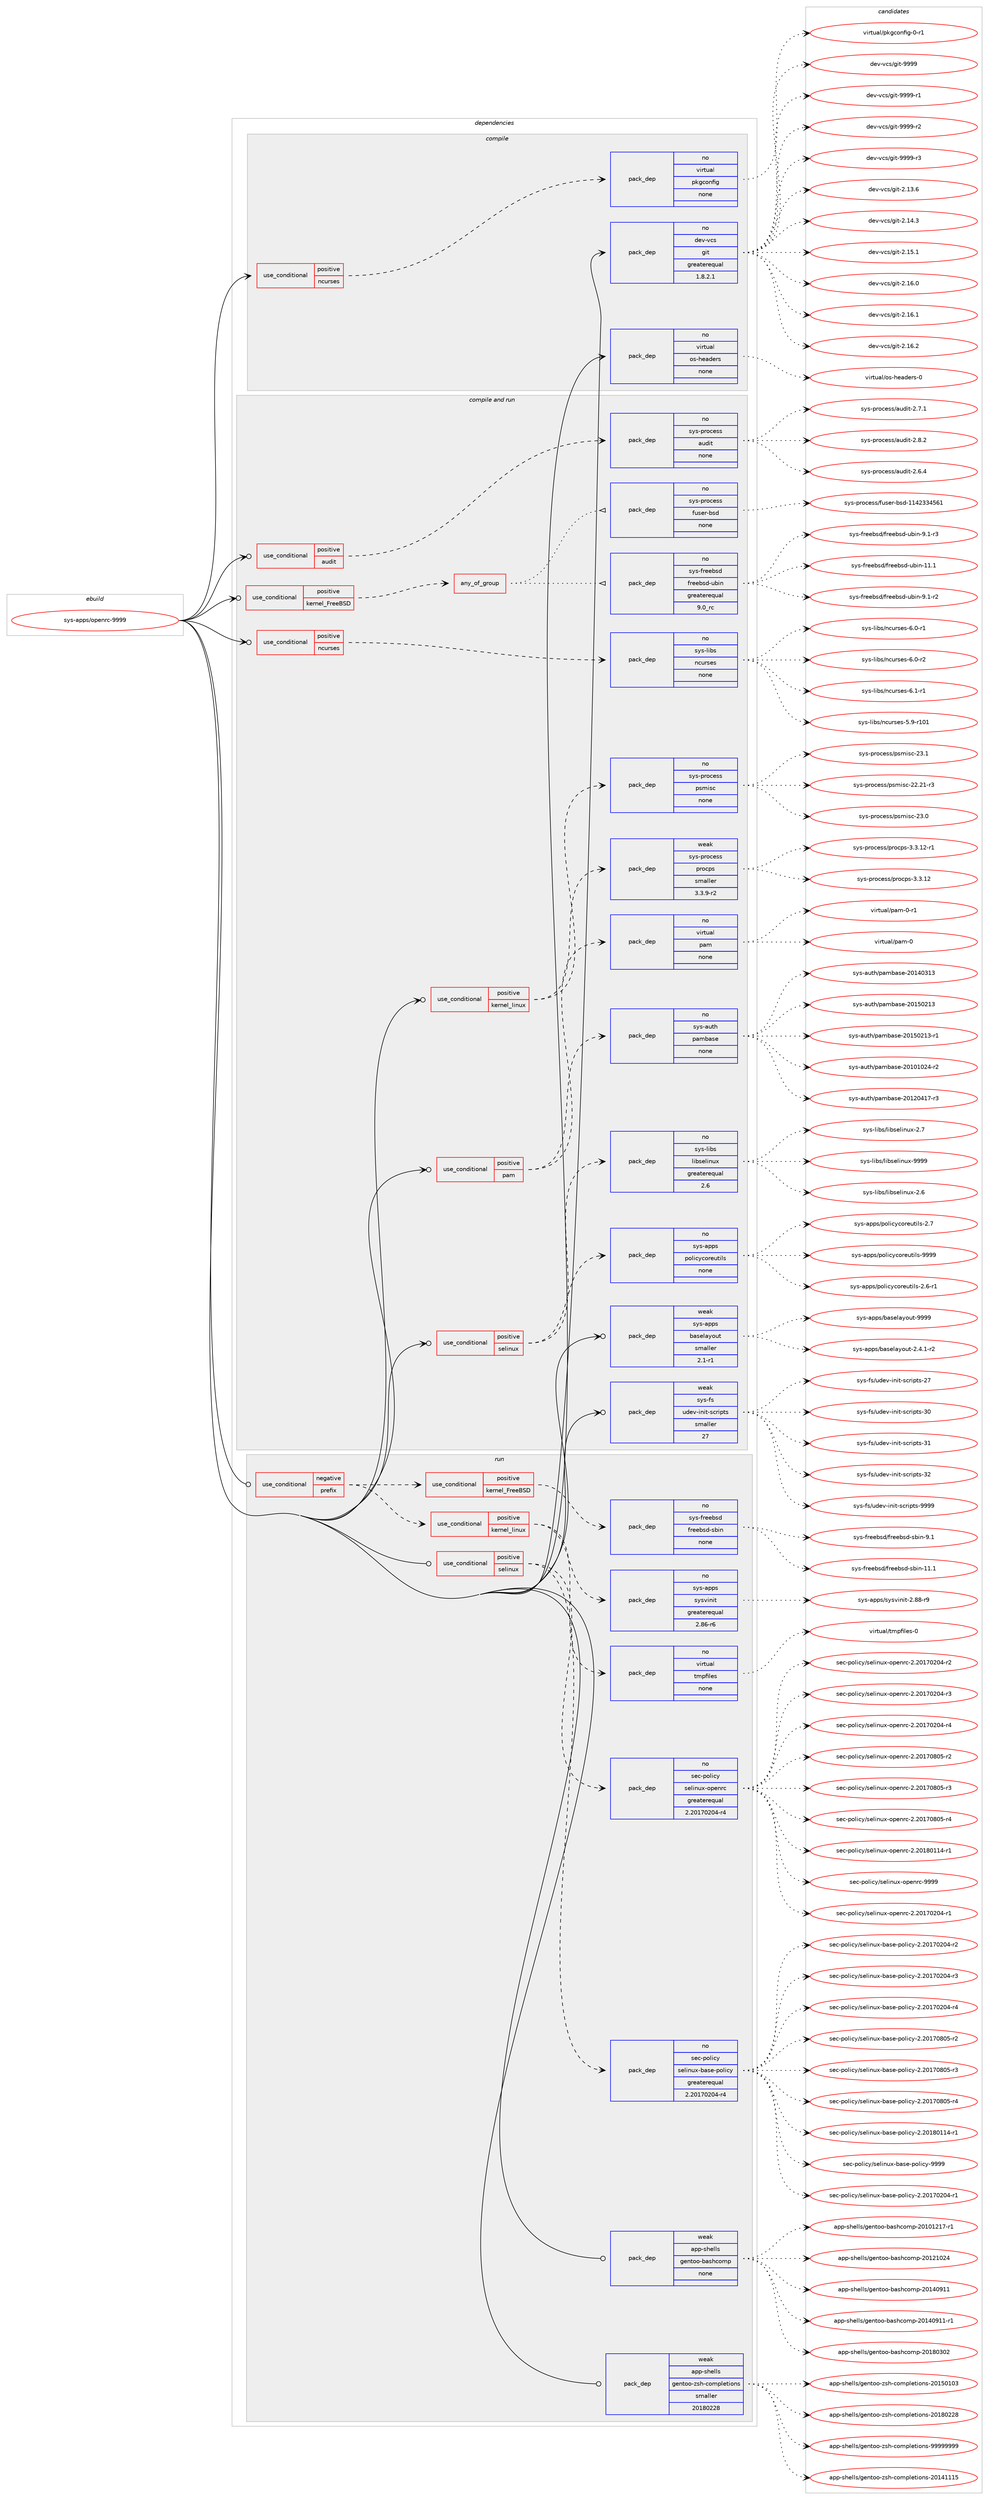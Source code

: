 digraph prolog {

# *************
# Graph options
# *************

newrank=true;
concentrate=true;
compound=true;
graph [rankdir=LR,fontname=Helvetica,fontsize=10,ranksep=1.5];#, ranksep=2.5, nodesep=0.2];
edge  [arrowhead=vee];
node  [fontname=Helvetica,fontsize=10];

# **********
# The ebuild
# **********

subgraph cluster_leftcol {
color=gray;
rank=same;
label=<<i>ebuild</i>>;
id [label="sys-apps/openrc-9999", color=red, width=4, href="../sys-apps/openrc-9999.svg"];
}

# ****************
# The dependencies
# ****************

subgraph cluster_midcol {
color=gray;
label=<<i>dependencies</i>>;
subgraph cluster_compile {
fillcolor="#eeeeee";
style=filled;
label=<<i>compile</i>>;
subgraph cond546 {
dependency6119 [label=<<TABLE BORDER="0" CELLBORDER="1" CELLSPACING="0" CELLPADDING="4"><TR><TD ROWSPAN="3" CELLPADDING="10">use_conditional</TD></TR><TR><TD>positive</TD></TR><TR><TD>ncurses</TD></TR></TABLE>>, shape=none, color=red];
subgraph pack5537 {
dependency6120 [label=<<TABLE BORDER="0" CELLBORDER="1" CELLSPACING="0" CELLPADDING="4" WIDTH="220"><TR><TD ROWSPAN="6" CELLPADDING="30">pack_dep</TD></TR><TR><TD WIDTH="110">no</TD></TR><TR><TD>virtual</TD></TR><TR><TD>pkgconfig</TD></TR><TR><TD>none</TD></TR><TR><TD></TD></TR></TABLE>>, shape=none, color=blue];
}
dependency6119:e -> dependency6120:w [weight=20,style="dashed",arrowhead="vee"];
}
id:e -> dependency6119:w [weight=20,style="solid",arrowhead="vee"];
subgraph pack5538 {
dependency6121 [label=<<TABLE BORDER="0" CELLBORDER="1" CELLSPACING="0" CELLPADDING="4" WIDTH="220"><TR><TD ROWSPAN="6" CELLPADDING="30">pack_dep</TD></TR><TR><TD WIDTH="110">no</TD></TR><TR><TD>dev-vcs</TD></TR><TR><TD>git</TD></TR><TR><TD>greaterequal</TD></TR><TR><TD>1.8.2.1</TD></TR></TABLE>>, shape=none, color=blue];
}
id:e -> dependency6121:w [weight=20,style="solid",arrowhead="vee"];
subgraph pack5539 {
dependency6122 [label=<<TABLE BORDER="0" CELLBORDER="1" CELLSPACING="0" CELLPADDING="4" WIDTH="220"><TR><TD ROWSPAN="6" CELLPADDING="30">pack_dep</TD></TR><TR><TD WIDTH="110">no</TD></TR><TR><TD>virtual</TD></TR><TR><TD>os-headers</TD></TR><TR><TD>none</TD></TR><TR><TD></TD></TR></TABLE>>, shape=none, color=blue];
}
id:e -> dependency6122:w [weight=20,style="solid",arrowhead="vee"];
}
subgraph cluster_compileandrun {
fillcolor="#eeeeee";
style=filled;
label=<<i>compile and run</i>>;
subgraph cond547 {
dependency6123 [label=<<TABLE BORDER="0" CELLBORDER="1" CELLSPACING="0" CELLPADDING="4"><TR><TD ROWSPAN="3" CELLPADDING="10">use_conditional</TD></TR><TR><TD>positive</TD></TR><TR><TD>audit</TD></TR></TABLE>>, shape=none, color=red];
subgraph pack5540 {
dependency6124 [label=<<TABLE BORDER="0" CELLBORDER="1" CELLSPACING="0" CELLPADDING="4" WIDTH="220"><TR><TD ROWSPAN="6" CELLPADDING="30">pack_dep</TD></TR><TR><TD WIDTH="110">no</TD></TR><TR><TD>sys-process</TD></TR><TR><TD>audit</TD></TR><TR><TD>none</TD></TR><TR><TD></TD></TR></TABLE>>, shape=none, color=blue];
}
dependency6123:e -> dependency6124:w [weight=20,style="dashed",arrowhead="vee"];
}
id:e -> dependency6123:w [weight=20,style="solid",arrowhead="odotvee"];
subgraph cond548 {
dependency6125 [label=<<TABLE BORDER="0" CELLBORDER="1" CELLSPACING="0" CELLPADDING="4"><TR><TD ROWSPAN="3" CELLPADDING="10">use_conditional</TD></TR><TR><TD>positive</TD></TR><TR><TD>kernel_FreeBSD</TD></TR></TABLE>>, shape=none, color=red];
subgraph any37 {
dependency6126 [label=<<TABLE BORDER="0" CELLBORDER="1" CELLSPACING="0" CELLPADDING="4"><TR><TD CELLPADDING="10">any_of_group</TD></TR></TABLE>>, shape=none, color=red];subgraph pack5541 {
dependency6127 [label=<<TABLE BORDER="0" CELLBORDER="1" CELLSPACING="0" CELLPADDING="4" WIDTH="220"><TR><TD ROWSPAN="6" CELLPADDING="30">pack_dep</TD></TR><TR><TD WIDTH="110">no</TD></TR><TR><TD>sys-freebsd</TD></TR><TR><TD>freebsd-ubin</TD></TR><TR><TD>greaterequal</TD></TR><TR><TD>9.0_rc</TD></TR></TABLE>>, shape=none, color=blue];
}
dependency6126:e -> dependency6127:w [weight=20,style="dotted",arrowhead="oinv"];
subgraph pack5542 {
dependency6128 [label=<<TABLE BORDER="0" CELLBORDER="1" CELLSPACING="0" CELLPADDING="4" WIDTH="220"><TR><TD ROWSPAN="6" CELLPADDING="30">pack_dep</TD></TR><TR><TD WIDTH="110">no</TD></TR><TR><TD>sys-process</TD></TR><TR><TD>fuser-bsd</TD></TR><TR><TD>none</TD></TR><TR><TD></TD></TR></TABLE>>, shape=none, color=blue];
}
dependency6126:e -> dependency6128:w [weight=20,style="dotted",arrowhead="oinv"];
}
dependency6125:e -> dependency6126:w [weight=20,style="dashed",arrowhead="vee"];
}
id:e -> dependency6125:w [weight=20,style="solid",arrowhead="odotvee"];
subgraph cond549 {
dependency6129 [label=<<TABLE BORDER="0" CELLBORDER="1" CELLSPACING="0" CELLPADDING="4"><TR><TD ROWSPAN="3" CELLPADDING="10">use_conditional</TD></TR><TR><TD>positive</TD></TR><TR><TD>kernel_linux</TD></TR></TABLE>>, shape=none, color=red];
subgraph pack5543 {
dependency6130 [label=<<TABLE BORDER="0" CELLBORDER="1" CELLSPACING="0" CELLPADDING="4" WIDTH="220"><TR><TD ROWSPAN="6" CELLPADDING="30">pack_dep</TD></TR><TR><TD WIDTH="110">no</TD></TR><TR><TD>sys-process</TD></TR><TR><TD>psmisc</TD></TR><TR><TD>none</TD></TR><TR><TD></TD></TR></TABLE>>, shape=none, color=blue];
}
dependency6129:e -> dependency6130:w [weight=20,style="dashed",arrowhead="vee"];
subgraph pack5544 {
dependency6131 [label=<<TABLE BORDER="0" CELLBORDER="1" CELLSPACING="0" CELLPADDING="4" WIDTH="220"><TR><TD ROWSPAN="6" CELLPADDING="30">pack_dep</TD></TR><TR><TD WIDTH="110">weak</TD></TR><TR><TD>sys-process</TD></TR><TR><TD>procps</TD></TR><TR><TD>smaller</TD></TR><TR><TD>3.3.9-r2</TD></TR></TABLE>>, shape=none, color=blue];
}
dependency6129:e -> dependency6131:w [weight=20,style="dashed",arrowhead="vee"];
}
id:e -> dependency6129:w [weight=20,style="solid",arrowhead="odotvee"];
subgraph cond550 {
dependency6132 [label=<<TABLE BORDER="0" CELLBORDER="1" CELLSPACING="0" CELLPADDING="4"><TR><TD ROWSPAN="3" CELLPADDING="10">use_conditional</TD></TR><TR><TD>positive</TD></TR><TR><TD>ncurses</TD></TR></TABLE>>, shape=none, color=red];
subgraph pack5545 {
dependency6133 [label=<<TABLE BORDER="0" CELLBORDER="1" CELLSPACING="0" CELLPADDING="4" WIDTH="220"><TR><TD ROWSPAN="6" CELLPADDING="30">pack_dep</TD></TR><TR><TD WIDTH="110">no</TD></TR><TR><TD>sys-libs</TD></TR><TR><TD>ncurses</TD></TR><TR><TD>none</TD></TR><TR><TD></TD></TR></TABLE>>, shape=none, color=blue];
}
dependency6132:e -> dependency6133:w [weight=20,style="dashed",arrowhead="vee"];
}
id:e -> dependency6132:w [weight=20,style="solid",arrowhead="odotvee"];
subgraph cond551 {
dependency6134 [label=<<TABLE BORDER="0" CELLBORDER="1" CELLSPACING="0" CELLPADDING="4"><TR><TD ROWSPAN="3" CELLPADDING="10">use_conditional</TD></TR><TR><TD>positive</TD></TR><TR><TD>pam</TD></TR></TABLE>>, shape=none, color=red];
subgraph pack5546 {
dependency6135 [label=<<TABLE BORDER="0" CELLBORDER="1" CELLSPACING="0" CELLPADDING="4" WIDTH="220"><TR><TD ROWSPAN="6" CELLPADDING="30">pack_dep</TD></TR><TR><TD WIDTH="110">no</TD></TR><TR><TD>sys-auth</TD></TR><TR><TD>pambase</TD></TR><TR><TD>none</TD></TR><TR><TD></TD></TR></TABLE>>, shape=none, color=blue];
}
dependency6134:e -> dependency6135:w [weight=20,style="dashed",arrowhead="vee"];
subgraph pack5547 {
dependency6136 [label=<<TABLE BORDER="0" CELLBORDER="1" CELLSPACING="0" CELLPADDING="4" WIDTH="220"><TR><TD ROWSPAN="6" CELLPADDING="30">pack_dep</TD></TR><TR><TD WIDTH="110">no</TD></TR><TR><TD>virtual</TD></TR><TR><TD>pam</TD></TR><TR><TD>none</TD></TR><TR><TD></TD></TR></TABLE>>, shape=none, color=blue];
}
dependency6134:e -> dependency6136:w [weight=20,style="dashed",arrowhead="vee"];
}
id:e -> dependency6134:w [weight=20,style="solid",arrowhead="odotvee"];
subgraph cond552 {
dependency6137 [label=<<TABLE BORDER="0" CELLBORDER="1" CELLSPACING="0" CELLPADDING="4"><TR><TD ROWSPAN="3" CELLPADDING="10">use_conditional</TD></TR><TR><TD>positive</TD></TR><TR><TD>selinux</TD></TR></TABLE>>, shape=none, color=red];
subgraph pack5548 {
dependency6138 [label=<<TABLE BORDER="0" CELLBORDER="1" CELLSPACING="0" CELLPADDING="4" WIDTH="220"><TR><TD ROWSPAN="6" CELLPADDING="30">pack_dep</TD></TR><TR><TD WIDTH="110">no</TD></TR><TR><TD>sys-apps</TD></TR><TR><TD>policycoreutils</TD></TR><TR><TD>none</TD></TR><TR><TD></TD></TR></TABLE>>, shape=none, color=blue];
}
dependency6137:e -> dependency6138:w [weight=20,style="dashed",arrowhead="vee"];
subgraph pack5549 {
dependency6139 [label=<<TABLE BORDER="0" CELLBORDER="1" CELLSPACING="0" CELLPADDING="4" WIDTH="220"><TR><TD ROWSPAN="6" CELLPADDING="30">pack_dep</TD></TR><TR><TD WIDTH="110">no</TD></TR><TR><TD>sys-libs</TD></TR><TR><TD>libselinux</TD></TR><TR><TD>greaterequal</TD></TR><TR><TD>2.6</TD></TR></TABLE>>, shape=none, color=blue];
}
dependency6137:e -> dependency6139:w [weight=20,style="dashed",arrowhead="vee"];
}
id:e -> dependency6137:w [weight=20,style="solid",arrowhead="odotvee"];
subgraph pack5550 {
dependency6140 [label=<<TABLE BORDER="0" CELLBORDER="1" CELLSPACING="0" CELLPADDING="4" WIDTH="220"><TR><TD ROWSPAN="6" CELLPADDING="30">pack_dep</TD></TR><TR><TD WIDTH="110">weak</TD></TR><TR><TD>sys-apps</TD></TR><TR><TD>baselayout</TD></TR><TR><TD>smaller</TD></TR><TR><TD>2.1-r1</TD></TR></TABLE>>, shape=none, color=blue];
}
id:e -> dependency6140:w [weight=20,style="solid",arrowhead="odotvee"];
subgraph pack5551 {
dependency6141 [label=<<TABLE BORDER="0" CELLBORDER="1" CELLSPACING="0" CELLPADDING="4" WIDTH="220"><TR><TD ROWSPAN="6" CELLPADDING="30">pack_dep</TD></TR><TR><TD WIDTH="110">weak</TD></TR><TR><TD>sys-fs</TD></TR><TR><TD>udev-init-scripts</TD></TR><TR><TD>smaller</TD></TR><TR><TD>27</TD></TR></TABLE>>, shape=none, color=blue];
}
id:e -> dependency6141:w [weight=20,style="solid",arrowhead="odotvee"];
}
subgraph cluster_run {
fillcolor="#eeeeee";
style=filled;
label=<<i>run</i>>;
subgraph cond553 {
dependency6142 [label=<<TABLE BORDER="0" CELLBORDER="1" CELLSPACING="0" CELLPADDING="4"><TR><TD ROWSPAN="3" CELLPADDING="10">use_conditional</TD></TR><TR><TD>negative</TD></TR><TR><TD>prefix</TD></TR></TABLE>>, shape=none, color=red];
subgraph cond554 {
dependency6143 [label=<<TABLE BORDER="0" CELLBORDER="1" CELLSPACING="0" CELLPADDING="4"><TR><TD ROWSPAN="3" CELLPADDING="10">use_conditional</TD></TR><TR><TD>positive</TD></TR><TR><TD>kernel_linux</TD></TR></TABLE>>, shape=none, color=red];
subgraph pack5552 {
dependency6144 [label=<<TABLE BORDER="0" CELLBORDER="1" CELLSPACING="0" CELLPADDING="4" WIDTH="220"><TR><TD ROWSPAN="6" CELLPADDING="30">pack_dep</TD></TR><TR><TD WIDTH="110">no</TD></TR><TR><TD>sys-apps</TD></TR><TR><TD>sysvinit</TD></TR><TR><TD>greaterequal</TD></TR><TR><TD>2.86-r6</TD></TR></TABLE>>, shape=none, color=blue];
}
dependency6143:e -> dependency6144:w [weight=20,style="dashed",arrowhead="vee"];
subgraph pack5553 {
dependency6145 [label=<<TABLE BORDER="0" CELLBORDER="1" CELLSPACING="0" CELLPADDING="4" WIDTH="220"><TR><TD ROWSPAN="6" CELLPADDING="30">pack_dep</TD></TR><TR><TD WIDTH="110">no</TD></TR><TR><TD>virtual</TD></TR><TR><TD>tmpfiles</TD></TR><TR><TD>none</TD></TR><TR><TD></TD></TR></TABLE>>, shape=none, color=blue];
}
dependency6143:e -> dependency6145:w [weight=20,style="dashed",arrowhead="vee"];
}
dependency6142:e -> dependency6143:w [weight=20,style="dashed",arrowhead="vee"];
subgraph cond555 {
dependency6146 [label=<<TABLE BORDER="0" CELLBORDER="1" CELLSPACING="0" CELLPADDING="4"><TR><TD ROWSPAN="3" CELLPADDING="10">use_conditional</TD></TR><TR><TD>positive</TD></TR><TR><TD>kernel_FreeBSD</TD></TR></TABLE>>, shape=none, color=red];
subgraph pack5554 {
dependency6147 [label=<<TABLE BORDER="0" CELLBORDER="1" CELLSPACING="0" CELLPADDING="4" WIDTH="220"><TR><TD ROWSPAN="6" CELLPADDING="30">pack_dep</TD></TR><TR><TD WIDTH="110">no</TD></TR><TR><TD>sys-freebsd</TD></TR><TR><TD>freebsd-sbin</TD></TR><TR><TD>none</TD></TR><TR><TD></TD></TR></TABLE>>, shape=none, color=blue];
}
dependency6146:e -> dependency6147:w [weight=20,style="dashed",arrowhead="vee"];
}
dependency6142:e -> dependency6146:w [weight=20,style="dashed",arrowhead="vee"];
}
id:e -> dependency6142:w [weight=20,style="solid",arrowhead="odot"];
subgraph cond556 {
dependency6148 [label=<<TABLE BORDER="0" CELLBORDER="1" CELLSPACING="0" CELLPADDING="4"><TR><TD ROWSPAN="3" CELLPADDING="10">use_conditional</TD></TR><TR><TD>positive</TD></TR><TR><TD>selinux</TD></TR></TABLE>>, shape=none, color=red];
subgraph pack5555 {
dependency6149 [label=<<TABLE BORDER="0" CELLBORDER="1" CELLSPACING="0" CELLPADDING="4" WIDTH="220"><TR><TD ROWSPAN="6" CELLPADDING="30">pack_dep</TD></TR><TR><TD WIDTH="110">no</TD></TR><TR><TD>sec-policy</TD></TR><TR><TD>selinux-base-policy</TD></TR><TR><TD>greaterequal</TD></TR><TR><TD>2.20170204-r4</TD></TR></TABLE>>, shape=none, color=blue];
}
dependency6148:e -> dependency6149:w [weight=20,style="dashed",arrowhead="vee"];
subgraph pack5556 {
dependency6150 [label=<<TABLE BORDER="0" CELLBORDER="1" CELLSPACING="0" CELLPADDING="4" WIDTH="220"><TR><TD ROWSPAN="6" CELLPADDING="30">pack_dep</TD></TR><TR><TD WIDTH="110">no</TD></TR><TR><TD>sec-policy</TD></TR><TR><TD>selinux-openrc</TD></TR><TR><TD>greaterequal</TD></TR><TR><TD>2.20170204-r4</TD></TR></TABLE>>, shape=none, color=blue];
}
dependency6148:e -> dependency6150:w [weight=20,style="dashed",arrowhead="vee"];
}
id:e -> dependency6148:w [weight=20,style="solid",arrowhead="odot"];
subgraph pack5557 {
dependency6151 [label=<<TABLE BORDER="0" CELLBORDER="1" CELLSPACING="0" CELLPADDING="4" WIDTH="220"><TR><TD ROWSPAN="6" CELLPADDING="30">pack_dep</TD></TR><TR><TD WIDTH="110">weak</TD></TR><TR><TD>app-shells</TD></TR><TR><TD>gentoo-bashcomp</TD></TR><TR><TD>none</TD></TR><TR><TD></TD></TR></TABLE>>, shape=none, color=blue];
}
id:e -> dependency6151:w [weight=20,style="solid",arrowhead="odot"];
subgraph pack5558 {
dependency6152 [label=<<TABLE BORDER="0" CELLBORDER="1" CELLSPACING="0" CELLPADDING="4" WIDTH="220"><TR><TD ROWSPAN="6" CELLPADDING="30">pack_dep</TD></TR><TR><TD WIDTH="110">weak</TD></TR><TR><TD>app-shells</TD></TR><TR><TD>gentoo-zsh-completions</TD></TR><TR><TD>smaller</TD></TR><TR><TD>20180228</TD></TR></TABLE>>, shape=none, color=blue];
}
id:e -> dependency6152:w [weight=20,style="solid",arrowhead="odot"];
}
}

# **************
# The candidates
# **************

subgraph cluster_choices {
rank=same;
color=gray;
label=<<i>candidates</i>>;

subgraph choice5537 {
color=black;
nodesep=1;
choice11810511411611797108471121071039911111010210510345484511449 [label="virtual/pkgconfig-0-r1", color=red, width=4,href="../virtual/pkgconfig-0-r1.svg"];
dependency6120:e -> choice11810511411611797108471121071039911111010210510345484511449:w [style=dotted,weight="100"];
}
subgraph choice5538 {
color=black;
nodesep=1;
choice10010111845118991154710310511645504649514654 [label="dev-vcs/git-2.13.6", color=red, width=4,href="../dev-vcs/git-2.13.6.svg"];
choice10010111845118991154710310511645504649524651 [label="dev-vcs/git-2.14.3", color=red, width=4,href="../dev-vcs/git-2.14.3.svg"];
choice10010111845118991154710310511645504649534649 [label="dev-vcs/git-2.15.1", color=red, width=4,href="../dev-vcs/git-2.15.1.svg"];
choice10010111845118991154710310511645504649544648 [label="dev-vcs/git-2.16.0", color=red, width=4,href="../dev-vcs/git-2.16.0.svg"];
choice10010111845118991154710310511645504649544649 [label="dev-vcs/git-2.16.1", color=red, width=4,href="../dev-vcs/git-2.16.1.svg"];
choice10010111845118991154710310511645504649544650 [label="dev-vcs/git-2.16.2", color=red, width=4,href="../dev-vcs/git-2.16.2.svg"];
choice1001011184511899115471031051164557575757 [label="dev-vcs/git-9999", color=red, width=4,href="../dev-vcs/git-9999.svg"];
choice10010111845118991154710310511645575757574511449 [label="dev-vcs/git-9999-r1", color=red, width=4,href="../dev-vcs/git-9999-r1.svg"];
choice10010111845118991154710310511645575757574511450 [label="dev-vcs/git-9999-r2", color=red, width=4,href="../dev-vcs/git-9999-r2.svg"];
choice10010111845118991154710310511645575757574511451 [label="dev-vcs/git-9999-r3", color=red, width=4,href="../dev-vcs/git-9999-r3.svg"];
dependency6121:e -> choice10010111845118991154710310511645504649514654:w [style=dotted,weight="100"];
dependency6121:e -> choice10010111845118991154710310511645504649524651:w [style=dotted,weight="100"];
dependency6121:e -> choice10010111845118991154710310511645504649534649:w [style=dotted,weight="100"];
dependency6121:e -> choice10010111845118991154710310511645504649544648:w [style=dotted,weight="100"];
dependency6121:e -> choice10010111845118991154710310511645504649544649:w [style=dotted,weight="100"];
dependency6121:e -> choice10010111845118991154710310511645504649544650:w [style=dotted,weight="100"];
dependency6121:e -> choice1001011184511899115471031051164557575757:w [style=dotted,weight="100"];
dependency6121:e -> choice10010111845118991154710310511645575757574511449:w [style=dotted,weight="100"];
dependency6121:e -> choice10010111845118991154710310511645575757574511450:w [style=dotted,weight="100"];
dependency6121:e -> choice10010111845118991154710310511645575757574511451:w [style=dotted,weight="100"];
}
subgraph choice5539 {
color=black;
nodesep=1;
choice118105114116117971084711111545104101971001011141154548 [label="virtual/os-headers-0", color=red, width=4,href="../virtual/os-headers-0.svg"];
dependency6122:e -> choice118105114116117971084711111545104101971001011141154548:w [style=dotted,weight="100"];
}
subgraph choice5540 {
color=black;
nodesep=1;
choice11512111545112114111991011151154797117100105116455046544652 [label="sys-process/audit-2.6.4", color=red, width=4,href="../sys-process/audit-2.6.4.svg"];
choice11512111545112114111991011151154797117100105116455046554649 [label="sys-process/audit-2.7.1", color=red, width=4,href="../sys-process/audit-2.7.1.svg"];
choice11512111545112114111991011151154797117100105116455046564650 [label="sys-process/audit-2.8.2", color=red, width=4,href="../sys-process/audit-2.8.2.svg"];
dependency6124:e -> choice11512111545112114111991011151154797117100105116455046544652:w [style=dotted,weight="100"];
dependency6124:e -> choice11512111545112114111991011151154797117100105116455046554649:w [style=dotted,weight="100"];
dependency6124:e -> choice11512111545112114111991011151154797117100105116455046564650:w [style=dotted,weight="100"];
}
subgraph choice5541 {
color=black;
nodesep=1;
choice1151211154510211410110198115100471021141011019811510045117981051104549494649 [label="sys-freebsd/freebsd-ubin-11.1", color=red, width=4,href="../sys-freebsd/freebsd-ubin-11.1.svg"];
choice115121115451021141011019811510047102114101101981151004511798105110455746494511450 [label="sys-freebsd/freebsd-ubin-9.1-r2", color=red, width=4,href="../sys-freebsd/freebsd-ubin-9.1-r2.svg"];
choice115121115451021141011019811510047102114101101981151004511798105110455746494511451 [label="sys-freebsd/freebsd-ubin-9.1-r3", color=red, width=4,href="../sys-freebsd/freebsd-ubin-9.1-r3.svg"];
dependency6127:e -> choice1151211154510211410110198115100471021141011019811510045117981051104549494649:w [style=dotted,weight="100"];
dependency6127:e -> choice115121115451021141011019811510047102114101101981151004511798105110455746494511450:w [style=dotted,weight="100"];
dependency6127:e -> choice115121115451021141011019811510047102114101101981151004511798105110455746494511451:w [style=dotted,weight="100"];
}
subgraph choice5542 {
color=black;
nodesep=1;
choice11512111545112114111991011151154710211711510111445981151004549495250515152535449 [label="sys-process/fuser-bsd-1142334561", color=red, width=4,href="../sys-process/fuser-bsd-1142334561.svg"];
dependency6128:e -> choice11512111545112114111991011151154710211711510111445981151004549495250515152535449:w [style=dotted,weight="100"];
}
subgraph choice5543 {
color=black;
nodesep=1;
choice115121115451121141119910111511547112115109105115994550504650494511451 [label="sys-process/psmisc-22.21-r3", color=red, width=4,href="../sys-process/psmisc-22.21-r3.svg"];
choice115121115451121141119910111511547112115109105115994550514648 [label="sys-process/psmisc-23.0", color=red, width=4,href="../sys-process/psmisc-23.0.svg"];
choice115121115451121141119910111511547112115109105115994550514649 [label="sys-process/psmisc-23.1", color=red, width=4,href="../sys-process/psmisc-23.1.svg"];
dependency6130:e -> choice115121115451121141119910111511547112115109105115994550504650494511451:w [style=dotted,weight="100"];
dependency6130:e -> choice115121115451121141119910111511547112115109105115994550514648:w [style=dotted,weight="100"];
dependency6130:e -> choice115121115451121141119910111511547112115109105115994550514649:w [style=dotted,weight="100"];
}
subgraph choice5544 {
color=black;
nodesep=1;
choice1151211154511211411199101115115471121141119911211545514651464950 [label="sys-process/procps-3.3.12", color=red, width=4,href="../sys-process/procps-3.3.12.svg"];
choice11512111545112114111991011151154711211411199112115455146514649504511449 [label="sys-process/procps-3.3.12-r1", color=red, width=4,href="../sys-process/procps-3.3.12-r1.svg"];
dependency6131:e -> choice1151211154511211411199101115115471121141119911211545514651464950:w [style=dotted,weight="100"];
dependency6131:e -> choice11512111545112114111991011151154711211411199112115455146514649504511449:w [style=dotted,weight="100"];
}
subgraph choice5545 {
color=black;
nodesep=1;
choice115121115451081059811547110991171141151011154553465745114494849 [label="sys-libs/ncurses-5.9-r101", color=red, width=4,href="../sys-libs/ncurses-5.9-r101.svg"];
choice11512111545108105981154711099117114115101115455446484511449 [label="sys-libs/ncurses-6.0-r1", color=red, width=4,href="../sys-libs/ncurses-6.0-r1.svg"];
choice11512111545108105981154711099117114115101115455446484511450 [label="sys-libs/ncurses-6.0-r2", color=red, width=4,href="../sys-libs/ncurses-6.0-r2.svg"];
choice11512111545108105981154711099117114115101115455446494511449 [label="sys-libs/ncurses-6.1-r1", color=red, width=4,href="../sys-libs/ncurses-6.1-r1.svg"];
dependency6133:e -> choice115121115451081059811547110991171141151011154553465745114494849:w [style=dotted,weight="100"];
dependency6133:e -> choice11512111545108105981154711099117114115101115455446484511449:w [style=dotted,weight="100"];
dependency6133:e -> choice11512111545108105981154711099117114115101115455446484511450:w [style=dotted,weight="100"];
dependency6133:e -> choice11512111545108105981154711099117114115101115455446494511449:w [style=dotted,weight="100"];
}
subgraph choice5546 {
color=black;
nodesep=1;
choice1151211154597117116104471129710998971151014550484948494850524511450 [label="sys-auth/pambase-20101024-r2", color=red, width=4,href="../sys-auth/pambase-20101024-r2.svg"];
choice1151211154597117116104471129710998971151014550484950485249554511451 [label="sys-auth/pambase-20120417-r3", color=red, width=4,href="../sys-auth/pambase-20120417-r3.svg"];
choice115121115459711711610447112971099897115101455048495248514951 [label="sys-auth/pambase-20140313", color=red, width=4,href="../sys-auth/pambase-20140313.svg"];
choice115121115459711711610447112971099897115101455048495348504951 [label="sys-auth/pambase-20150213", color=red, width=4,href="../sys-auth/pambase-20150213.svg"];
choice1151211154597117116104471129710998971151014550484953485049514511449 [label="sys-auth/pambase-20150213-r1", color=red, width=4,href="../sys-auth/pambase-20150213-r1.svg"];
dependency6135:e -> choice1151211154597117116104471129710998971151014550484948494850524511450:w [style=dotted,weight="100"];
dependency6135:e -> choice1151211154597117116104471129710998971151014550484950485249554511451:w [style=dotted,weight="100"];
dependency6135:e -> choice115121115459711711610447112971099897115101455048495248514951:w [style=dotted,weight="100"];
dependency6135:e -> choice115121115459711711610447112971099897115101455048495348504951:w [style=dotted,weight="100"];
dependency6135:e -> choice1151211154597117116104471129710998971151014550484953485049514511449:w [style=dotted,weight="100"];
}
subgraph choice5547 {
color=black;
nodesep=1;
choice1181051141161179710847112971094548 [label="virtual/pam-0", color=red, width=4,href="../virtual/pam-0.svg"];
choice11810511411611797108471129710945484511449 [label="virtual/pam-0-r1", color=red, width=4,href="../virtual/pam-0-r1.svg"];
dependency6136:e -> choice1181051141161179710847112971094548:w [style=dotted,weight="100"];
dependency6136:e -> choice11810511411611797108471129710945484511449:w [style=dotted,weight="100"];
}
subgraph choice5548 {
color=black;
nodesep=1;
choice1151211154597112112115471121111081059912199111114101117116105108115455046544511449 [label="sys-apps/policycoreutils-2.6-r1", color=red, width=4,href="../sys-apps/policycoreutils-2.6-r1.svg"];
choice115121115459711211211547112111108105991219911111410111711610510811545504655 [label="sys-apps/policycoreutils-2.7", color=red, width=4,href="../sys-apps/policycoreutils-2.7.svg"];
choice11512111545971121121154711211110810599121991111141011171161051081154557575757 [label="sys-apps/policycoreutils-9999", color=red, width=4,href="../sys-apps/policycoreutils-9999.svg"];
dependency6138:e -> choice1151211154597112112115471121111081059912199111114101117116105108115455046544511449:w [style=dotted,weight="100"];
dependency6138:e -> choice115121115459711211211547112111108105991219911111410111711610510811545504655:w [style=dotted,weight="100"];
dependency6138:e -> choice11512111545971121121154711211110810599121991111141011171161051081154557575757:w [style=dotted,weight="100"];
}
subgraph choice5549 {
color=black;
nodesep=1;
choice1151211154510810598115471081059811510110810511011712045504654 [label="sys-libs/libselinux-2.6", color=red, width=4,href="../sys-libs/libselinux-2.6.svg"];
choice1151211154510810598115471081059811510110810511011712045504655 [label="sys-libs/libselinux-2.7", color=red, width=4,href="../sys-libs/libselinux-2.7.svg"];
choice115121115451081059811547108105981151011081051101171204557575757 [label="sys-libs/libselinux-9999", color=red, width=4,href="../sys-libs/libselinux-9999.svg"];
dependency6139:e -> choice1151211154510810598115471081059811510110810511011712045504654:w [style=dotted,weight="100"];
dependency6139:e -> choice1151211154510810598115471081059811510110810511011712045504655:w [style=dotted,weight="100"];
dependency6139:e -> choice115121115451081059811547108105981151011081051101171204557575757:w [style=dotted,weight="100"];
}
subgraph choice5550 {
color=black;
nodesep=1;
choice1151211154597112112115479897115101108971211111171164550465246494511450 [label="sys-apps/baselayout-2.4.1-r2", color=red, width=4,href="../sys-apps/baselayout-2.4.1-r2.svg"];
choice1151211154597112112115479897115101108971211111171164557575757 [label="sys-apps/baselayout-9999", color=red, width=4,href="../sys-apps/baselayout-9999.svg"];
dependency6140:e -> choice1151211154597112112115479897115101108971211111171164550465246494511450:w [style=dotted,weight="100"];
dependency6140:e -> choice1151211154597112112115479897115101108971211111171164557575757:w [style=dotted,weight="100"];
}
subgraph choice5551 {
color=black;
nodesep=1;
choice1151211154510211547117100101118451051101051164511599114105112116115455055 [label="sys-fs/udev-init-scripts-27", color=red, width=4,href="../sys-fs/udev-init-scripts-27.svg"];
choice1151211154510211547117100101118451051101051164511599114105112116115455148 [label="sys-fs/udev-init-scripts-30", color=red, width=4,href="../sys-fs/udev-init-scripts-30.svg"];
choice1151211154510211547117100101118451051101051164511599114105112116115455149 [label="sys-fs/udev-init-scripts-31", color=red, width=4,href="../sys-fs/udev-init-scripts-31.svg"];
choice1151211154510211547117100101118451051101051164511599114105112116115455150 [label="sys-fs/udev-init-scripts-32", color=red, width=4,href="../sys-fs/udev-init-scripts-32.svg"];
choice11512111545102115471171001011184510511010511645115991141051121161154557575757 [label="sys-fs/udev-init-scripts-9999", color=red, width=4,href="../sys-fs/udev-init-scripts-9999.svg"];
dependency6141:e -> choice1151211154510211547117100101118451051101051164511599114105112116115455055:w [style=dotted,weight="100"];
dependency6141:e -> choice1151211154510211547117100101118451051101051164511599114105112116115455148:w [style=dotted,weight="100"];
dependency6141:e -> choice1151211154510211547117100101118451051101051164511599114105112116115455149:w [style=dotted,weight="100"];
dependency6141:e -> choice1151211154510211547117100101118451051101051164511599114105112116115455150:w [style=dotted,weight="100"];
dependency6141:e -> choice11512111545102115471171001011184510511010511645115991141051121161154557575757:w [style=dotted,weight="100"];
}
subgraph choice5552 {
color=black;
nodesep=1;
choice11512111545971121121154711512111511810511010511645504656564511457 [label="sys-apps/sysvinit-2.88-r9", color=red, width=4,href="../sys-apps/sysvinit-2.88-r9.svg"];
dependency6144:e -> choice11512111545971121121154711512111511810511010511645504656564511457:w [style=dotted,weight="100"];
}
subgraph choice5553 {
color=black;
nodesep=1;
choice11810511411611797108471161091121021051081011154548 [label="virtual/tmpfiles-0", color=red, width=4,href="../virtual/tmpfiles-0.svg"];
dependency6145:e -> choice11810511411611797108471161091121021051081011154548:w [style=dotted,weight="100"];
}
subgraph choice5554 {
color=black;
nodesep=1;
choice1151211154510211410110198115100471021141011019811510045115981051104549494649 [label="sys-freebsd/freebsd-sbin-11.1", color=red, width=4,href="../sys-freebsd/freebsd-sbin-11.1.svg"];
choice11512111545102114101101981151004710211410110198115100451159810511045574649 [label="sys-freebsd/freebsd-sbin-9.1", color=red, width=4,href="../sys-freebsd/freebsd-sbin-9.1.svg"];
dependency6147:e -> choice1151211154510211410110198115100471021141011019811510045115981051104549494649:w [style=dotted,weight="100"];
dependency6147:e -> choice11512111545102114101101981151004710211410110198115100451159810511045574649:w [style=dotted,weight="100"];
}
subgraph choice5555 {
color=black;
nodesep=1;
choice11510199451121111081059912147115101108105110117120459897115101451121111081059912145504650484955485048524511449 [label="sec-policy/selinux-base-policy-2.20170204-r1", color=red, width=4,href="../sec-policy/selinux-base-policy-2.20170204-r1.svg"];
choice11510199451121111081059912147115101108105110117120459897115101451121111081059912145504650484955485048524511450 [label="sec-policy/selinux-base-policy-2.20170204-r2", color=red, width=4,href="../sec-policy/selinux-base-policy-2.20170204-r2.svg"];
choice11510199451121111081059912147115101108105110117120459897115101451121111081059912145504650484955485048524511451 [label="sec-policy/selinux-base-policy-2.20170204-r3", color=red, width=4,href="../sec-policy/selinux-base-policy-2.20170204-r3.svg"];
choice11510199451121111081059912147115101108105110117120459897115101451121111081059912145504650484955485048524511452 [label="sec-policy/selinux-base-policy-2.20170204-r4", color=red, width=4,href="../sec-policy/selinux-base-policy-2.20170204-r4.svg"];
choice11510199451121111081059912147115101108105110117120459897115101451121111081059912145504650484955485648534511450 [label="sec-policy/selinux-base-policy-2.20170805-r2", color=red, width=4,href="../sec-policy/selinux-base-policy-2.20170805-r2.svg"];
choice11510199451121111081059912147115101108105110117120459897115101451121111081059912145504650484955485648534511451 [label="sec-policy/selinux-base-policy-2.20170805-r3", color=red, width=4,href="../sec-policy/selinux-base-policy-2.20170805-r3.svg"];
choice11510199451121111081059912147115101108105110117120459897115101451121111081059912145504650484955485648534511452 [label="sec-policy/selinux-base-policy-2.20170805-r4", color=red, width=4,href="../sec-policy/selinux-base-policy-2.20170805-r4.svg"];
choice11510199451121111081059912147115101108105110117120459897115101451121111081059912145504650484956484949524511449 [label="sec-policy/selinux-base-policy-2.20180114-r1", color=red, width=4,href="../sec-policy/selinux-base-policy-2.20180114-r1.svg"];
choice1151019945112111108105991214711510110810511011712045989711510145112111108105991214557575757 [label="sec-policy/selinux-base-policy-9999", color=red, width=4,href="../sec-policy/selinux-base-policy-9999.svg"];
dependency6149:e -> choice11510199451121111081059912147115101108105110117120459897115101451121111081059912145504650484955485048524511449:w [style=dotted,weight="100"];
dependency6149:e -> choice11510199451121111081059912147115101108105110117120459897115101451121111081059912145504650484955485048524511450:w [style=dotted,weight="100"];
dependency6149:e -> choice11510199451121111081059912147115101108105110117120459897115101451121111081059912145504650484955485048524511451:w [style=dotted,weight="100"];
dependency6149:e -> choice11510199451121111081059912147115101108105110117120459897115101451121111081059912145504650484955485048524511452:w [style=dotted,weight="100"];
dependency6149:e -> choice11510199451121111081059912147115101108105110117120459897115101451121111081059912145504650484955485648534511450:w [style=dotted,weight="100"];
dependency6149:e -> choice11510199451121111081059912147115101108105110117120459897115101451121111081059912145504650484955485648534511451:w [style=dotted,weight="100"];
dependency6149:e -> choice11510199451121111081059912147115101108105110117120459897115101451121111081059912145504650484955485648534511452:w [style=dotted,weight="100"];
dependency6149:e -> choice11510199451121111081059912147115101108105110117120459897115101451121111081059912145504650484956484949524511449:w [style=dotted,weight="100"];
dependency6149:e -> choice1151019945112111108105991214711510110810511011712045989711510145112111108105991214557575757:w [style=dotted,weight="100"];
}
subgraph choice5556 {
color=black;
nodesep=1;
choice11510199451121111081059912147115101108105110117120451111121011101149945504650484955485048524511449 [label="sec-policy/selinux-openrc-2.20170204-r1", color=red, width=4,href="../sec-policy/selinux-openrc-2.20170204-r1.svg"];
choice11510199451121111081059912147115101108105110117120451111121011101149945504650484955485048524511450 [label="sec-policy/selinux-openrc-2.20170204-r2", color=red, width=4,href="../sec-policy/selinux-openrc-2.20170204-r2.svg"];
choice11510199451121111081059912147115101108105110117120451111121011101149945504650484955485048524511451 [label="sec-policy/selinux-openrc-2.20170204-r3", color=red, width=4,href="../sec-policy/selinux-openrc-2.20170204-r3.svg"];
choice11510199451121111081059912147115101108105110117120451111121011101149945504650484955485048524511452 [label="sec-policy/selinux-openrc-2.20170204-r4", color=red, width=4,href="../sec-policy/selinux-openrc-2.20170204-r4.svg"];
choice11510199451121111081059912147115101108105110117120451111121011101149945504650484955485648534511450 [label="sec-policy/selinux-openrc-2.20170805-r2", color=red, width=4,href="../sec-policy/selinux-openrc-2.20170805-r2.svg"];
choice11510199451121111081059912147115101108105110117120451111121011101149945504650484955485648534511451 [label="sec-policy/selinux-openrc-2.20170805-r3", color=red, width=4,href="../sec-policy/selinux-openrc-2.20170805-r3.svg"];
choice11510199451121111081059912147115101108105110117120451111121011101149945504650484955485648534511452 [label="sec-policy/selinux-openrc-2.20170805-r4", color=red, width=4,href="../sec-policy/selinux-openrc-2.20170805-r4.svg"];
choice11510199451121111081059912147115101108105110117120451111121011101149945504650484956484949524511449 [label="sec-policy/selinux-openrc-2.20180114-r1", color=red, width=4,href="../sec-policy/selinux-openrc-2.20180114-r1.svg"];
choice1151019945112111108105991214711510110810511011712045111112101110114994557575757 [label="sec-policy/selinux-openrc-9999", color=red, width=4,href="../sec-policy/selinux-openrc-9999.svg"];
dependency6150:e -> choice11510199451121111081059912147115101108105110117120451111121011101149945504650484955485048524511449:w [style=dotted,weight="100"];
dependency6150:e -> choice11510199451121111081059912147115101108105110117120451111121011101149945504650484955485048524511450:w [style=dotted,weight="100"];
dependency6150:e -> choice11510199451121111081059912147115101108105110117120451111121011101149945504650484955485048524511451:w [style=dotted,weight="100"];
dependency6150:e -> choice11510199451121111081059912147115101108105110117120451111121011101149945504650484955485048524511452:w [style=dotted,weight="100"];
dependency6150:e -> choice11510199451121111081059912147115101108105110117120451111121011101149945504650484955485648534511450:w [style=dotted,weight="100"];
dependency6150:e -> choice11510199451121111081059912147115101108105110117120451111121011101149945504650484955485648534511451:w [style=dotted,weight="100"];
dependency6150:e -> choice11510199451121111081059912147115101108105110117120451111121011101149945504650484955485648534511452:w [style=dotted,weight="100"];
dependency6150:e -> choice11510199451121111081059912147115101108105110117120451111121011101149945504650484956484949524511449:w [style=dotted,weight="100"];
dependency6150:e -> choice1151019945112111108105991214711510110810511011712045111112101110114994557575757:w [style=dotted,weight="100"];
}
subgraph choice5557 {
color=black;
nodesep=1;
choice971121124511510410110810811547103101110116111111459897115104991111091124550484948495049554511449 [label="app-shells/gentoo-bashcomp-20101217-r1", color=red, width=4,href="../app-shells/gentoo-bashcomp-20101217-r1.svg"];
choice97112112451151041011081081154710310111011611111145989711510499111109112455048495049485052 [label="app-shells/gentoo-bashcomp-20121024", color=red, width=4,href="../app-shells/gentoo-bashcomp-20121024.svg"];
choice97112112451151041011081081154710310111011611111145989711510499111109112455048495248574949 [label="app-shells/gentoo-bashcomp-20140911", color=red, width=4,href="../app-shells/gentoo-bashcomp-20140911.svg"];
choice971121124511510410110810811547103101110116111111459897115104991111091124550484952485749494511449 [label="app-shells/gentoo-bashcomp-20140911-r1", color=red, width=4,href="../app-shells/gentoo-bashcomp-20140911-r1.svg"];
choice97112112451151041011081081154710310111011611111145989711510499111109112455048495648514850 [label="app-shells/gentoo-bashcomp-20180302", color=red, width=4,href="../app-shells/gentoo-bashcomp-20180302.svg"];
dependency6151:e -> choice971121124511510410110810811547103101110116111111459897115104991111091124550484948495049554511449:w [style=dotted,weight="100"];
dependency6151:e -> choice97112112451151041011081081154710310111011611111145989711510499111109112455048495049485052:w [style=dotted,weight="100"];
dependency6151:e -> choice97112112451151041011081081154710310111011611111145989711510499111109112455048495248574949:w [style=dotted,weight="100"];
dependency6151:e -> choice971121124511510410110810811547103101110116111111459897115104991111091124550484952485749494511449:w [style=dotted,weight="100"];
dependency6151:e -> choice97112112451151041011081081154710310111011611111145989711510499111109112455048495648514850:w [style=dotted,weight="100"];
}
subgraph choice5558 {
color=black;
nodesep=1;
choice971121124511510410110810811547103101110116111111451221151044599111109112108101116105111110115455048495249494953 [label="app-shells/gentoo-zsh-completions-20141115", color=red, width=4,href="../app-shells/gentoo-zsh-completions-20141115.svg"];
choice971121124511510410110810811547103101110116111111451221151044599111109112108101116105111110115455048495348494851 [label="app-shells/gentoo-zsh-completions-20150103", color=red, width=4,href="../app-shells/gentoo-zsh-completions-20150103.svg"];
choice971121124511510410110810811547103101110116111111451221151044599111109112108101116105111110115455048495648505056 [label="app-shells/gentoo-zsh-completions-20180228", color=red, width=4,href="../app-shells/gentoo-zsh-completions-20180228.svg"];
choice971121124511510410110810811547103101110116111111451221151044599111109112108101116105111110115455757575757575757 [label="app-shells/gentoo-zsh-completions-99999999", color=red, width=4,href="../app-shells/gentoo-zsh-completions-99999999.svg"];
dependency6152:e -> choice971121124511510410110810811547103101110116111111451221151044599111109112108101116105111110115455048495249494953:w [style=dotted,weight="100"];
dependency6152:e -> choice971121124511510410110810811547103101110116111111451221151044599111109112108101116105111110115455048495348494851:w [style=dotted,weight="100"];
dependency6152:e -> choice971121124511510410110810811547103101110116111111451221151044599111109112108101116105111110115455048495648505056:w [style=dotted,weight="100"];
dependency6152:e -> choice971121124511510410110810811547103101110116111111451221151044599111109112108101116105111110115455757575757575757:w [style=dotted,weight="100"];
}
}

}
